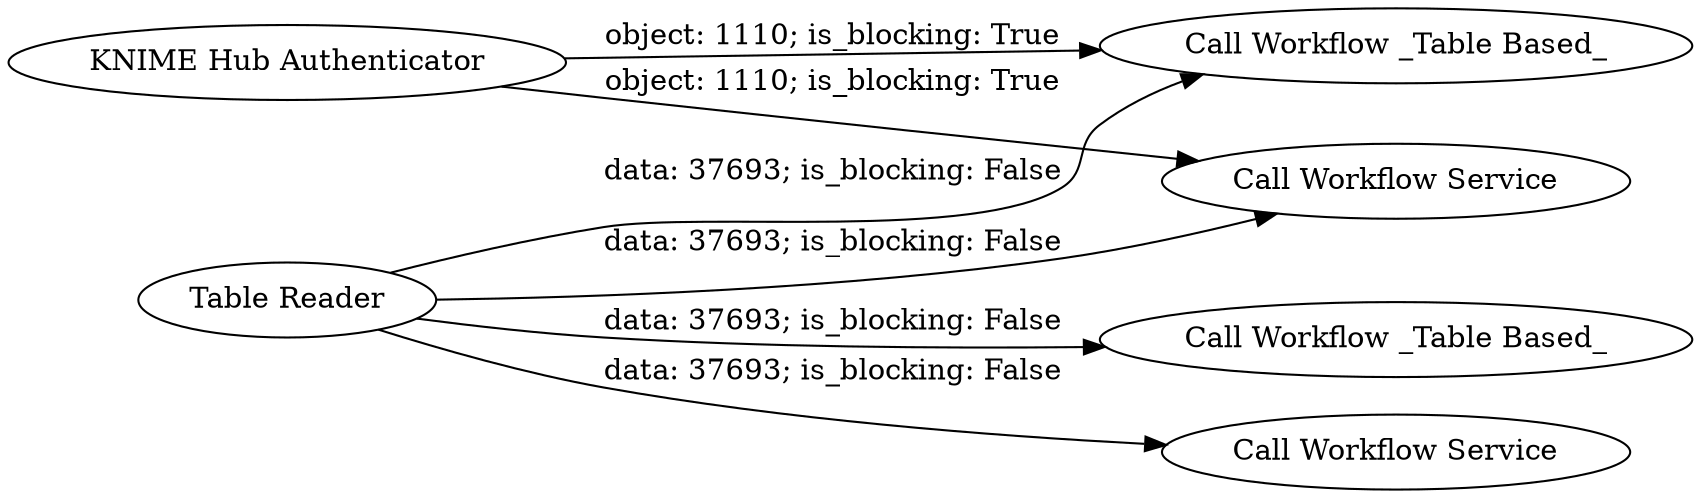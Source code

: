 digraph {
	"3375305952338168729_191" [label="KNIME Hub Authenticator"]
	"3375305952338168729_188" [label="Table Reader"]
	"3375305952338168729_192" [label="Call Workflow _Table Based_"]
	"3375305952338168729_189" [label="Call Workflow _Table Based_"]
	"3375305952338168729_190" [label="Call Workflow Service"]
	"3375305952338168729_193" [label="Call Workflow Service"]
	"3375305952338168729_188" -> "3375305952338168729_192" [label="data: 37693; is_blocking: False"]
	"3375305952338168729_188" -> "3375305952338168729_190" [label="data: 37693; is_blocking: False"]
	"3375305952338168729_188" -> "3375305952338168729_189" [label="data: 37693; is_blocking: False"]
	"3375305952338168729_188" -> "3375305952338168729_193" [label="data: 37693; is_blocking: False"]
	"3375305952338168729_191" -> "3375305952338168729_193" [label="object: 1110; is_blocking: True"]
	"3375305952338168729_191" -> "3375305952338168729_192" [label="object: 1110; is_blocking: True"]
	rankdir=LR
}
